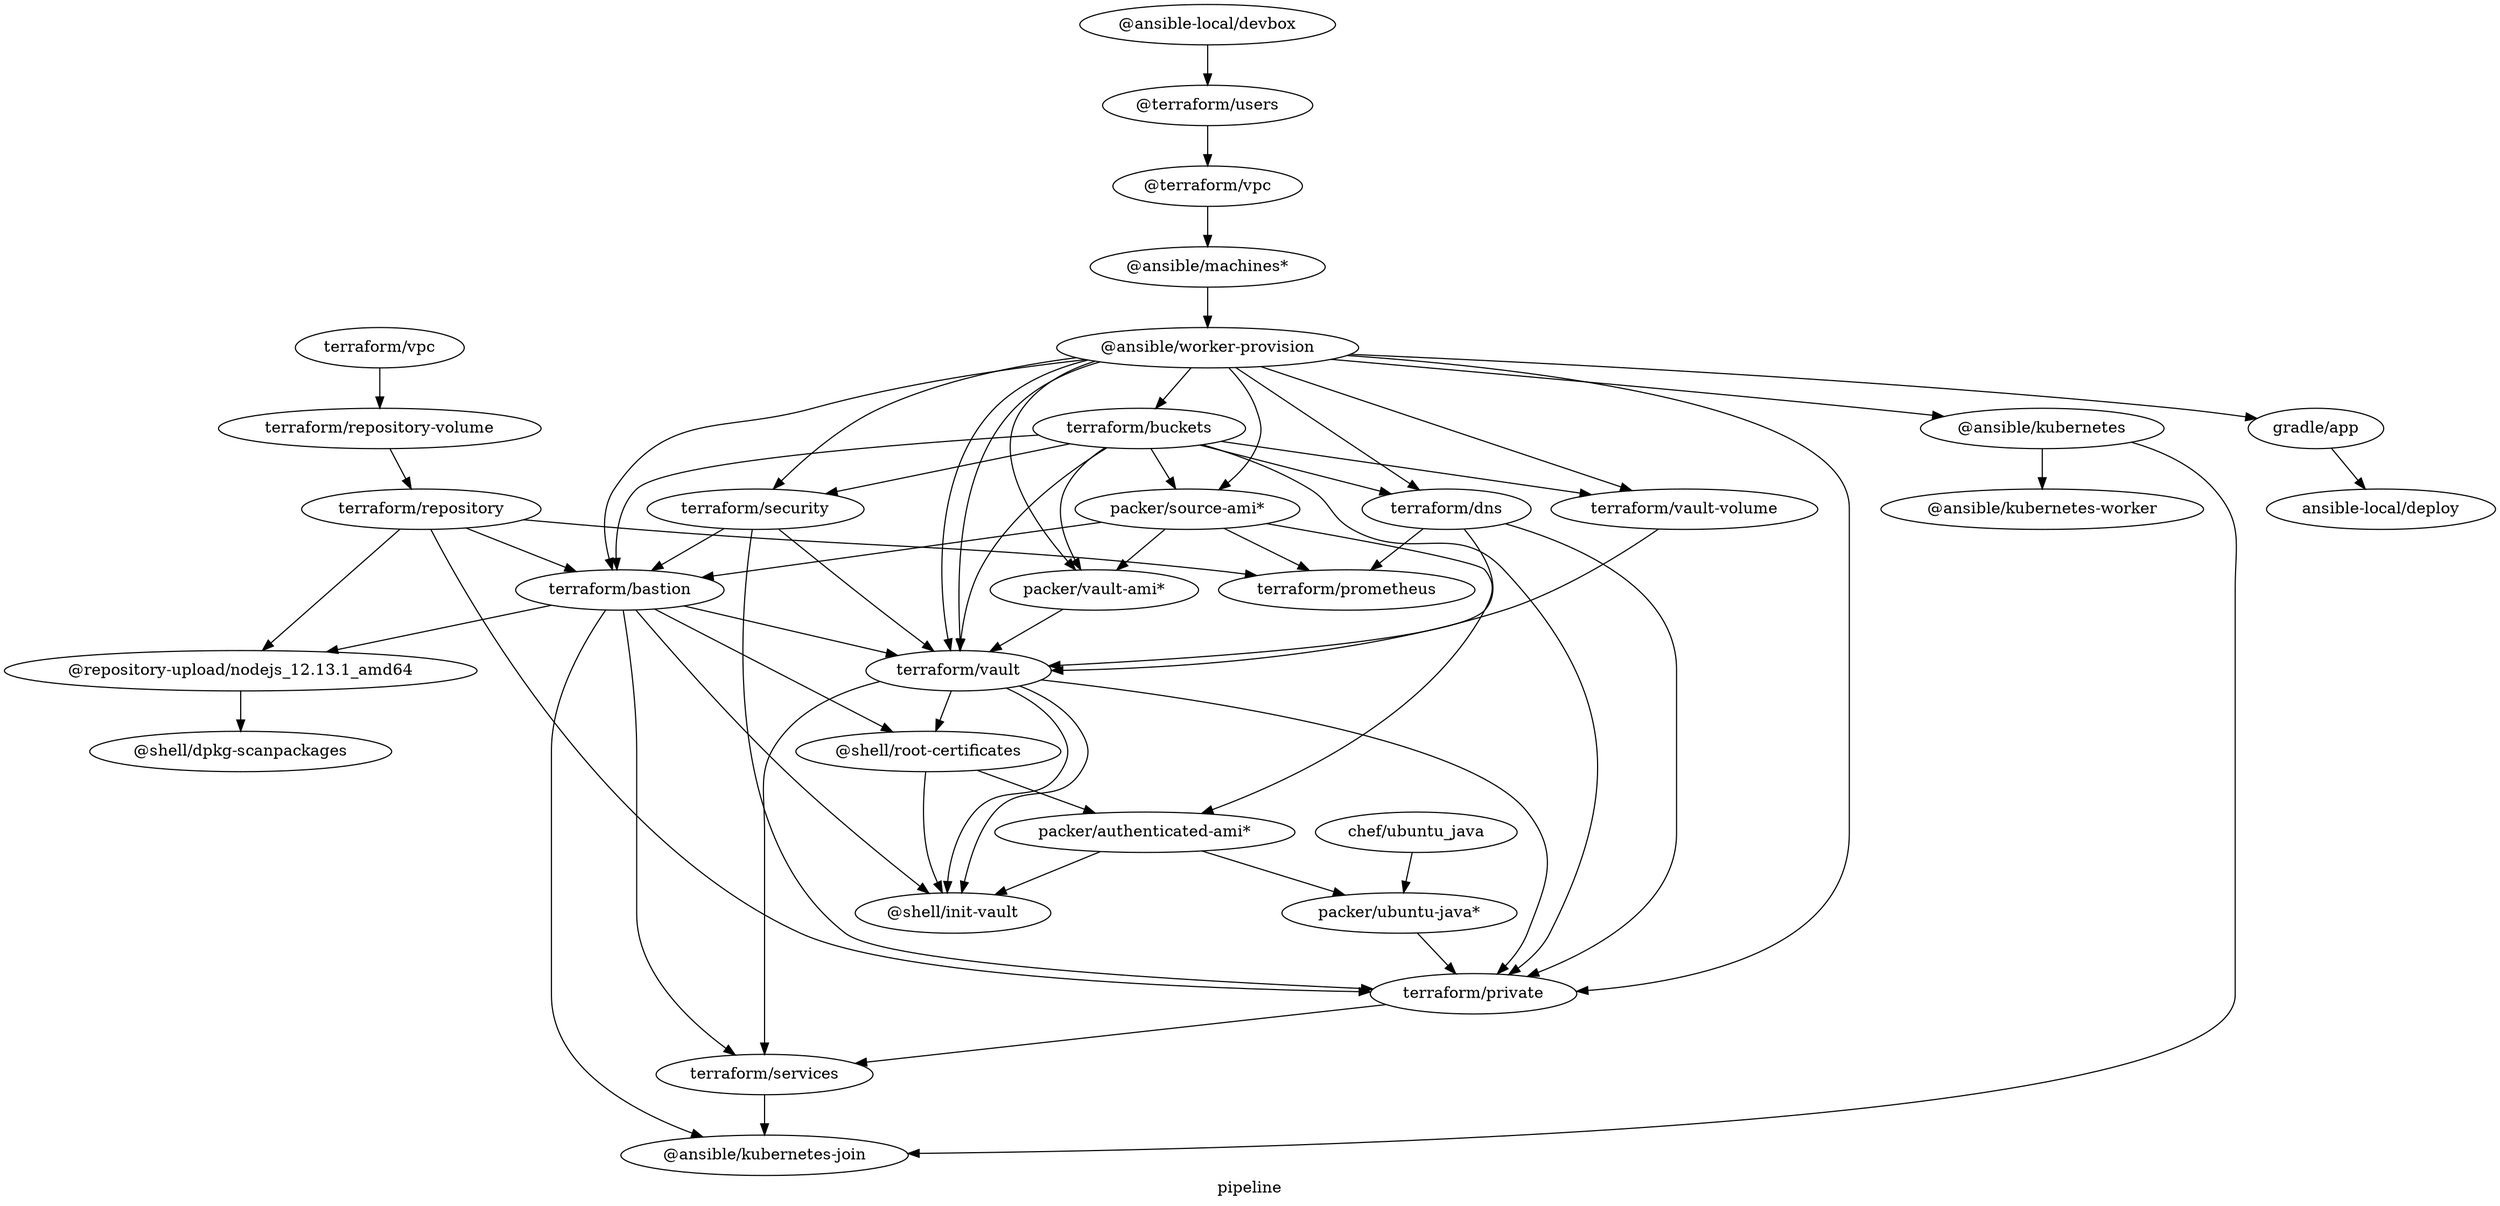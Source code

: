 digraph G {
  label="pipeline";
  rankdir=TB;



"packer/source-ami*" -> { "terraform/bastion";
                          "packer/vault-ami*"
                        }

"terraform/bastion" -> "@repository-upload/nodejs_12.13.1_amd64"
"terraform/repository" -> "@repository-upload/nodejs_12.13.1_amd64"

"@repository-upload/nodejs_12.13.1_amd64" -> "@shell/dpkg-scanpackages"

"terraform/bastion" -> "@ansible/kubernetes-join";
"terraform/services" -> "@ansible/kubernetes-join";
"@ansible/kubernetes" -> "@ansible/kubernetes-join";

"terraform/vpc" -> "terraform/repository-volume" -> "terraform/repository";

"terraform/repository" -> {
  "terraform/bastion";
  "terraform/private";
  "terraform/prometheus";
}

"gradle/app" -> "ansible-local/deploy";
"@ansible/kubernetes" -> "@ansible/kubernetes-worker";
"@ansible/worker-provision" -> {
  "gradle/app";
  "@ansible/kubernetes";
  "terraform/buckets";
  "terraform/vault";
  "terraform/dns";
  "terraform/bastion";
  "terraform/vault-volume";
  "packer/source-ami*";
  "terraform/security";
  "terraform/private";
  "packer/vault-ami*"
}

"terraform/buckets" -> {
  "terraform/vault";
  "terraform/dns";
  "terraform/bastion";
  "terraform/vault-volume";
  "packer/source-ami*";
  "terraform/security";
  "terraform/private";
  "packer/vault-ami*"
}

"packer/vault-ami*" -> "terraform/vault"

"@terraform/vpc" -> "@ansible/machines*" -> "@ansible/worker-provision"

"terraform/vault" -> "terraform/private";

{ "terraform/vault";
"terraform/bastion";
"terraform/private"; } -> "terraform/services";

"terraform/vault-volume" -> "terraform/vault";

 "terraform/dns" -> "terraform/private";
 "terraform/dns" -> "terraform/vault";

"terraform/security" -> "terraform/vault"
"@ansible/worker-provision" -> "terraform/vault";

"terraform/security" -> "terraform/bastion";
"terraform/security" -> "terraform/private";

"chef/ubuntu_java" -> "packer/ubuntu-java*";

"@ansible-local/devbox" -> "@terraform/users" -> "@terraform/vpc";

"terraform/bastion" -> "@shell/root-certificates";

"terraform/vault" -> "@shell/root-certificates";
"terraform/bastion" -> "terraform/vault";

"terraform/bastion" -> "@shell/init-vault";
"terraform/vault" -> "@shell/init-vault";

"@shell/root-certificates" -> "packer/authenticated-ami*";

"packer/ubuntu-java*" -> "terraform/private";

"packer/source-ami*" -> "packer/authenticated-ami*";
"packer/authenticated-ami*" -> "packer/ubuntu-java*";
"packer/authenticated-ami*" -> "@shell/init-vault";
"@shell/root-certificates" -> "@shell/init-vault";

"terraform/vault" -> "@shell/init-vault";

 "terraform/dns" -> "terraform/prometheus";
 "packer/source-ami*" -> "terraform/prometheus";
}
